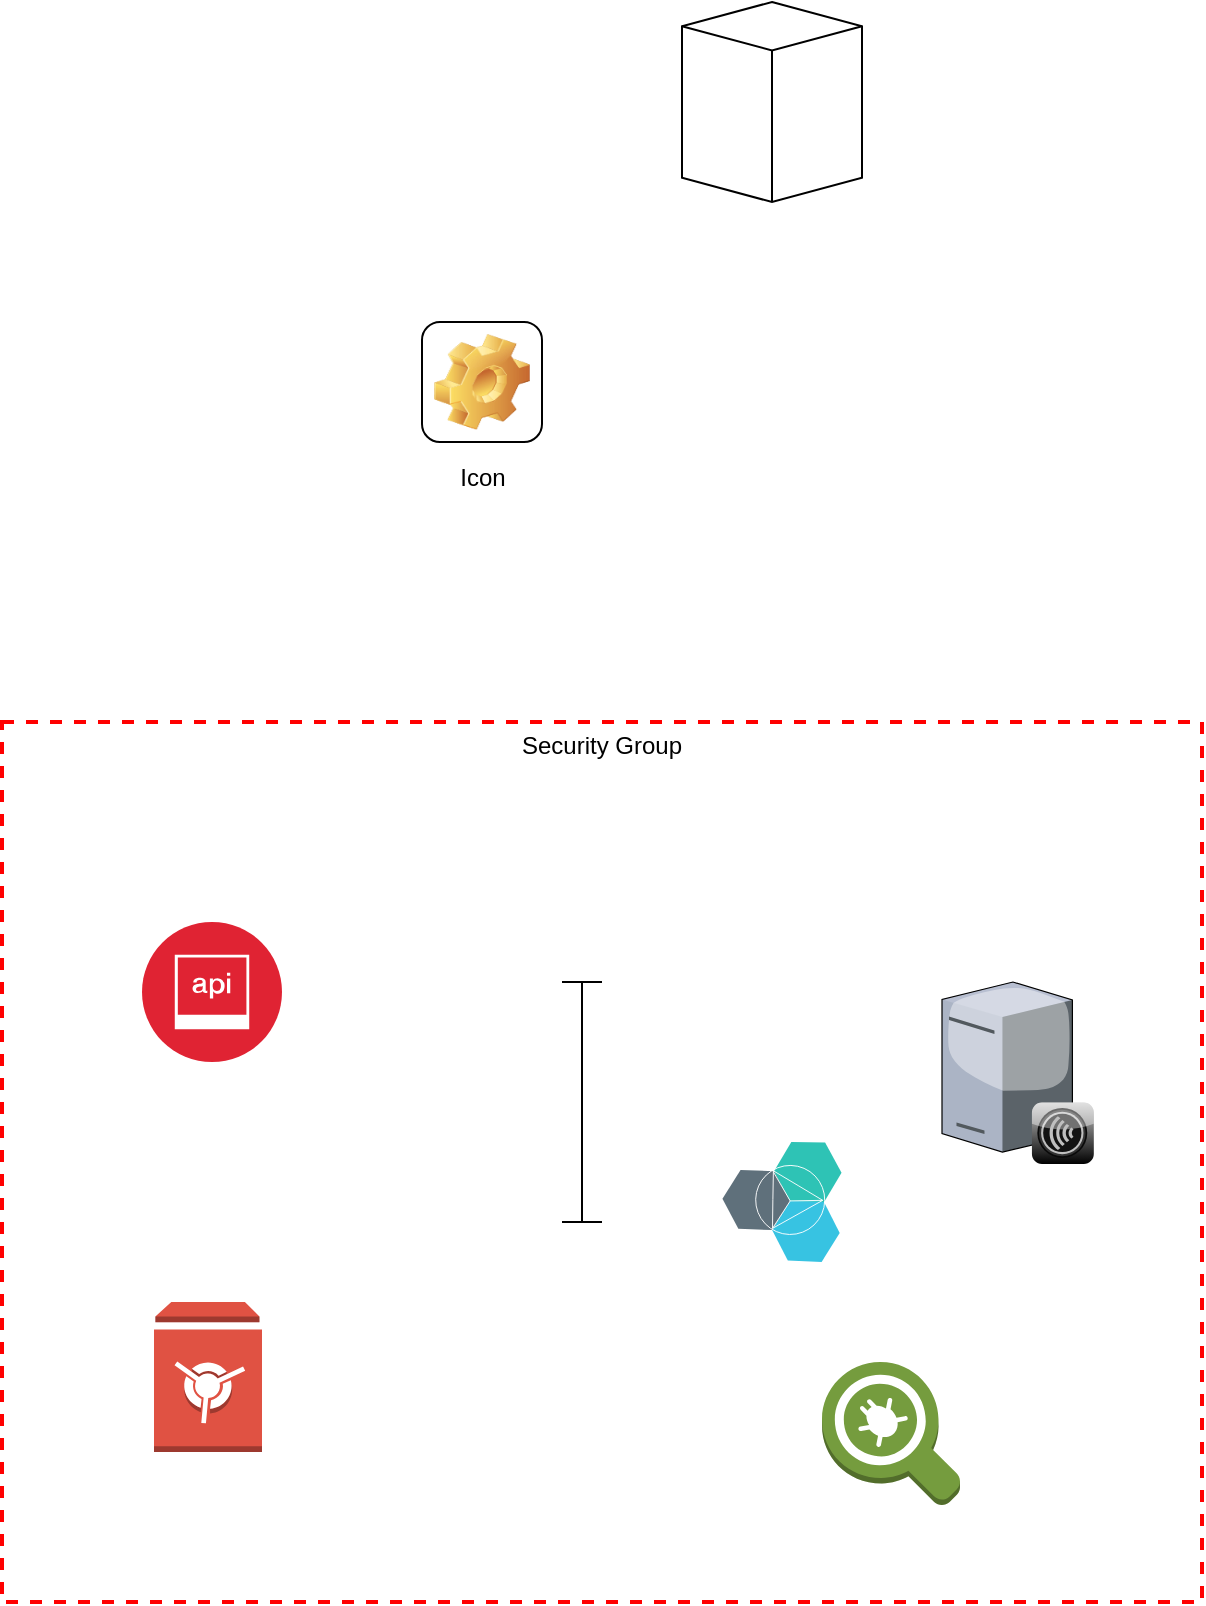 <mxfile version="14.7.10" type="github">
  <diagram id="prtHgNgQTEPvFCAcTncT" name="Page-1">
    <mxGraphModel dx="1298" dy="763" grid="1" gridSize="10" guides="1" tooltips="1" connect="1" arrows="1" fold="1" page="1" pageScale="1" pageWidth="827" pageHeight="1169" math="0" shadow="0">
      <root>
        <mxCell id="0" />
        <mxCell id="1" parent="0" />
        <mxCell id="-aP4vUQVJhq0AGDA-ofV-2" value="Icon" style="icon;html=1;image=img/clipart/Gear_128x128.png" vertex="1" parent="1">
          <mxGeometry x="260" y="330" width="60" height="60" as="geometry" />
        </mxCell>
        <mxCell id="-aP4vUQVJhq0AGDA-ofV-3" value="" style="html=1;whiteSpace=wrap;shape=isoCube2;backgroundOutline=1;isoAngle=8.5;" vertex="1" parent="1">
          <mxGeometry x="390" y="170" width="90" height="100" as="geometry" />
        </mxCell>
        <mxCell id="-aP4vUQVJhq0AGDA-ofV-5" value="Security Group" style="fontStyle=0;verticalAlign=top;align=center;spacingTop=-2;fillColor=none;rounded=0;whiteSpace=wrap;html=1;strokeColor=#FF0000;strokeWidth=2;dashed=1;container=1;collapsible=0;expand=0;recursiveResize=0;" vertex="1" parent="1">
          <mxGeometry x="50" y="530" width="600" height="440" as="geometry" />
        </mxCell>
        <mxCell id="-aP4vUQVJhq0AGDA-ofV-6" value="" style="aspect=fixed;perimeter=ellipsePerimeter;html=1;align=center;shadow=0;dashed=0;fontColor=#4277BB;labelBackgroundColor=#ffffff;fontSize=12;spacingTop=3;image;image=img/lib/ibm/security/api_security.svg;" vertex="1" parent="-aP4vUQVJhq0AGDA-ofV-5">
          <mxGeometry x="70" y="100" width="70" height="70" as="geometry" />
        </mxCell>
        <mxCell id="-aP4vUQVJhq0AGDA-ofV-7" value="" style="aspect=fixed;perimeter=ellipsePerimeter;html=1;align=center;shadow=0;dashed=0;fontColor=#4277BB;labelBackgroundColor=#ffffff;fontSize=12;spacingTop=3;image;image=img/lib/ibm/miscellaneous/bluemix.svg;" vertex="1" parent="-aP4vUQVJhq0AGDA-ofV-5">
          <mxGeometry x="360" y="210" width="60" height="60" as="geometry" />
        </mxCell>
        <mxCell id="-aP4vUQVJhq0AGDA-ofV-8" value="" style="verticalLabelPosition=bottom;aspect=fixed;html=1;verticalAlign=top;strokeColor=none;align=center;outlineConnect=0;shape=mxgraph.citrix.storefront_services;fillColor=#CCCCCC;gradientColor=#000000;gradientDirection=south;" vertex="1" parent="-aP4vUQVJhq0AGDA-ofV-5">
          <mxGeometry x="470" y="130" width="76" height="91" as="geometry" />
        </mxCell>
        <mxCell id="-aP4vUQVJhq0AGDA-ofV-9" value="" style="outlineConnect=0;dashed=0;verticalLabelPosition=bottom;verticalAlign=top;align=center;html=1;shape=mxgraph.aws3.vault;fillColor=#E05243;gradientColor=none;" vertex="1" parent="-aP4vUQVJhq0AGDA-ofV-5">
          <mxGeometry x="76" y="290" width="54" height="75" as="geometry" />
        </mxCell>
        <mxCell id="-aP4vUQVJhq0AGDA-ofV-10" value="" style="outlineConnect=0;dashed=0;verticalLabelPosition=bottom;verticalAlign=top;align=center;html=1;shape=mxgraph.aws3.agent;fillColor=#759C3E;gradientColor=none;" vertex="1" parent="-aP4vUQVJhq0AGDA-ofV-5">
          <mxGeometry x="410" y="320" width="69" height="72" as="geometry" />
        </mxCell>
        <mxCell id="-aP4vUQVJhq0AGDA-ofV-16" value="" style="shape=crossbar;whiteSpace=wrap;html=1;rounded=1;direction=south;" vertex="1" parent="-aP4vUQVJhq0AGDA-ofV-5">
          <mxGeometry x="280" y="130" width="20" height="120" as="geometry" />
        </mxCell>
      </root>
    </mxGraphModel>
  </diagram>
</mxfile>

